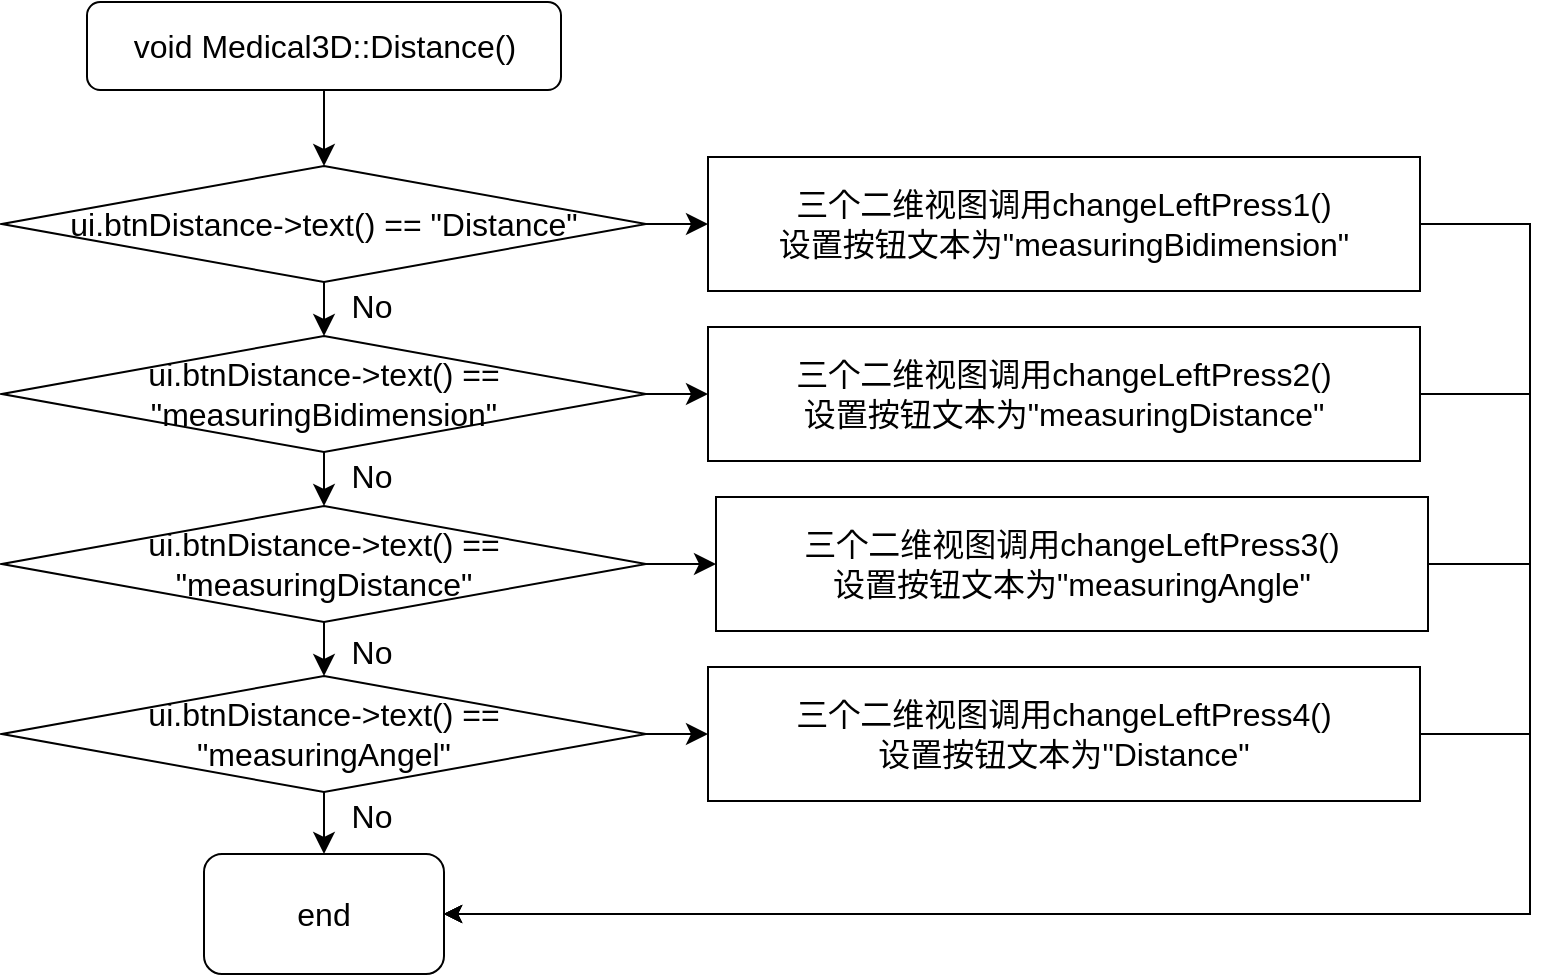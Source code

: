 <mxfile version="22.0.8" type="github">
  <diagram name="第 1 页" id="RQcP4bx2tq6C_gpuPIaD">
    <mxGraphModel dx="2345" dy="1783" grid="1" gridSize="10" guides="1" tooltips="1" connect="1" arrows="1" fold="1" page="1" pageScale="1" pageWidth="827" pageHeight="1169" math="0" shadow="0">
      <root>
        <mxCell id="0" />
        <mxCell id="1" parent="0" />
        <mxCell id="_TSY0I0suidC44yUt0tZ-1" value="" style="edgeStyle=none;curved=1;rounded=0;orthogonalLoop=1;jettySize=auto;html=1;fontSize=12;startSize=8;endSize=8;" edge="1" parent="1" source="_TSY0I0suidC44yUt0tZ-3" target="_TSY0I0suidC44yUt0tZ-6">
          <mxGeometry relative="1" as="geometry" />
        </mxCell>
        <mxCell id="_TSY0I0suidC44yUt0tZ-2" value="" style="edgeStyle=none;curved=1;rounded=0;orthogonalLoop=1;jettySize=auto;html=1;fontSize=12;startSize=8;endSize=8;" edge="1" parent="1" source="_TSY0I0suidC44yUt0tZ-3" target="_TSY0I0suidC44yUt0tZ-17">
          <mxGeometry relative="1" as="geometry" />
        </mxCell>
        <mxCell id="_TSY0I0suidC44yUt0tZ-3" value="ui.btnDistance-&amp;gt;text() == &quot;Distance&quot;" style="rhombus;whiteSpace=wrap;html=1;fontSize=16;rounded=0;" vertex="1" parent="1">
          <mxGeometry x="-74" y="-101" width="322" height="58" as="geometry" />
        </mxCell>
        <mxCell id="_TSY0I0suidC44yUt0tZ-4" value="" style="edgeStyle=none;curved=1;rounded=0;orthogonalLoop=1;jettySize=auto;html=1;fontSize=12;startSize=8;endSize=8;" edge="1" parent="1" source="_TSY0I0suidC44yUt0tZ-6" target="_TSY0I0suidC44yUt0tZ-9">
          <mxGeometry relative="1" as="geometry" />
        </mxCell>
        <mxCell id="_TSY0I0suidC44yUt0tZ-5" value="" style="edgeStyle=none;curved=1;rounded=0;orthogonalLoop=1;jettySize=auto;html=1;fontSize=12;startSize=8;endSize=8;" edge="1" parent="1" source="_TSY0I0suidC44yUt0tZ-6" target="_TSY0I0suidC44yUt0tZ-18">
          <mxGeometry relative="1" as="geometry" />
        </mxCell>
        <mxCell id="_TSY0I0suidC44yUt0tZ-6" value="ui.btnDistance-&amp;gt;text() == &quot;measuringBidimension&quot;" style="rhombus;whiteSpace=wrap;html=1;fontSize=16;rounded=0;" vertex="1" parent="1">
          <mxGeometry x="-74" y="-16" width="322" height="58" as="geometry" />
        </mxCell>
        <mxCell id="_TSY0I0suidC44yUt0tZ-7" value="" style="edgeStyle=none;curved=1;rounded=0;orthogonalLoop=1;jettySize=auto;html=1;fontSize=12;startSize=8;endSize=8;" edge="1" parent="1" source="_TSY0I0suidC44yUt0tZ-9" target="_TSY0I0suidC44yUt0tZ-12">
          <mxGeometry relative="1" as="geometry" />
        </mxCell>
        <mxCell id="_TSY0I0suidC44yUt0tZ-8" value="" style="edgeStyle=none;curved=1;rounded=0;orthogonalLoop=1;jettySize=auto;html=1;fontSize=12;startSize=8;endSize=8;" edge="1" parent="1" source="_TSY0I0suidC44yUt0tZ-9" target="_TSY0I0suidC44yUt0tZ-19">
          <mxGeometry relative="1" as="geometry" />
        </mxCell>
        <mxCell id="_TSY0I0suidC44yUt0tZ-9" value="ui.btnDistance-&amp;gt;text() == &quot;measuringDistance&quot;" style="rhombus;whiteSpace=wrap;html=1;fontSize=16;rounded=0;" vertex="1" parent="1">
          <mxGeometry x="-74" y="69" width="322" height="58" as="geometry" />
        </mxCell>
        <mxCell id="_TSY0I0suidC44yUt0tZ-10" value="" style="edgeStyle=none;curved=1;rounded=0;orthogonalLoop=1;jettySize=auto;html=1;fontSize=12;startSize=8;endSize=8;" edge="1" parent="1" source="_TSY0I0suidC44yUt0tZ-12" target="_TSY0I0suidC44yUt0tZ-20">
          <mxGeometry relative="1" as="geometry" />
        </mxCell>
        <mxCell id="_TSY0I0suidC44yUt0tZ-11" value="" style="edgeStyle=none;curved=1;rounded=0;orthogonalLoop=1;jettySize=auto;html=1;fontSize=12;startSize=8;endSize=8;" edge="1" parent="1" source="_TSY0I0suidC44yUt0tZ-12" target="_TSY0I0suidC44yUt0tZ-21">
          <mxGeometry relative="1" as="geometry" />
        </mxCell>
        <mxCell id="_TSY0I0suidC44yUt0tZ-12" value="ui.btnDistance-&amp;gt;text() == &lt;br&gt;&quot;measuringAngel&quot;" style="rhombus;whiteSpace=wrap;html=1;fontSize=16;rounded=0;" vertex="1" parent="1">
          <mxGeometry x="-74" y="154" width="322" height="58" as="geometry" />
        </mxCell>
        <mxCell id="_TSY0I0suidC44yUt0tZ-13" value="No" style="text;html=1;strokeColor=none;fillColor=none;align=center;verticalAlign=middle;whiteSpace=wrap;rounded=0;fontSize=16;" vertex="1" parent="1">
          <mxGeometry x="81" y="-46" width="60" height="30" as="geometry" />
        </mxCell>
        <mxCell id="_TSY0I0suidC44yUt0tZ-14" value="No" style="text;html=1;strokeColor=none;fillColor=none;align=center;verticalAlign=middle;whiteSpace=wrap;rounded=0;fontSize=16;" vertex="1" parent="1">
          <mxGeometry x="81" y="39" width="60" height="30" as="geometry" />
        </mxCell>
        <mxCell id="_TSY0I0suidC44yUt0tZ-15" value="No" style="text;html=1;strokeColor=none;fillColor=none;align=center;verticalAlign=middle;whiteSpace=wrap;rounded=0;fontSize=16;" vertex="1" parent="1">
          <mxGeometry x="81" y="127" width="60" height="30" as="geometry" />
        </mxCell>
        <mxCell id="_TSY0I0suidC44yUt0tZ-16" value="No" style="text;html=1;strokeColor=none;fillColor=none;align=center;verticalAlign=middle;whiteSpace=wrap;rounded=0;fontSize=16;" vertex="1" parent="1">
          <mxGeometry x="81" y="209" width="60" height="30" as="geometry" />
        </mxCell>
        <mxCell id="_TSY0I0suidC44yUt0tZ-24" style="edgeStyle=orthogonalEdgeStyle;rounded=0;orthogonalLoop=1;jettySize=auto;html=1;exitX=1;exitY=0.5;exitDx=0;exitDy=0;entryX=1;entryY=0.5;entryDx=0;entryDy=0;" edge="1" parent="1" source="_TSY0I0suidC44yUt0tZ-17" target="_TSY0I0suidC44yUt0tZ-21">
          <mxGeometry relative="1" as="geometry">
            <Array as="points">
              <mxPoint x="690" y="-72" />
              <mxPoint x="690" y="273" />
            </Array>
          </mxGeometry>
        </mxCell>
        <mxCell id="_TSY0I0suidC44yUt0tZ-17" value="&lt;div&gt;三个二维视图调用changeLeftPress1()&lt;/div&gt;&lt;div&gt;&lt;span style=&quot;background-color: initial;&quot;&gt;设置按钮文本为&lt;/span&gt;&lt;span style=&quot;background-color: initial;&quot;&gt;&quot;measuringBidimension&quot;&lt;/span&gt;&lt;/div&gt;" style="whiteSpace=wrap;html=1;fontSize=16;rounded=0;" vertex="1" parent="1">
          <mxGeometry x="279" y="-105.5" width="356" height="67" as="geometry" />
        </mxCell>
        <mxCell id="_TSY0I0suidC44yUt0tZ-25" style="edgeStyle=orthogonalEdgeStyle;rounded=0;orthogonalLoop=1;jettySize=auto;html=1;exitX=1;exitY=0.5;exitDx=0;exitDy=0;entryX=1;entryY=0.5;entryDx=0;entryDy=0;" edge="1" parent="1" source="_TSY0I0suidC44yUt0tZ-18" target="_TSY0I0suidC44yUt0tZ-21">
          <mxGeometry relative="1" as="geometry">
            <mxPoint x="150" y="270" as="targetPoint" />
            <Array as="points">
              <mxPoint x="690" y="13" />
              <mxPoint x="690" y="273" />
            </Array>
          </mxGeometry>
        </mxCell>
        <mxCell id="_TSY0I0suidC44yUt0tZ-18" value="&lt;div&gt;三个二维视图调用changeLeftPress2()&lt;/div&gt;&lt;div&gt;&lt;span style=&quot;background-color: initial;&quot;&gt;设置按钮文本为&lt;/span&gt;&lt;span style=&quot;background-color: initial;&quot;&gt;&quot;measuringDistance&quot;&lt;/span&gt;&lt;/div&gt;" style="whiteSpace=wrap;html=1;fontSize=16;rounded=0;" vertex="1" parent="1">
          <mxGeometry x="279" y="-20.5" width="356" height="67" as="geometry" />
        </mxCell>
        <mxCell id="_TSY0I0suidC44yUt0tZ-26" style="edgeStyle=orthogonalEdgeStyle;rounded=0;orthogonalLoop=1;jettySize=auto;html=1;exitX=1;exitY=0.5;exitDx=0;exitDy=0;entryX=1;entryY=0.5;entryDx=0;entryDy=0;" edge="1" parent="1" source="_TSY0I0suidC44yUt0tZ-19" target="_TSY0I0suidC44yUt0tZ-21">
          <mxGeometry relative="1" as="geometry">
            <mxPoint x="420" y="280" as="targetPoint" />
            <Array as="points">
              <mxPoint x="690" y="98" />
              <mxPoint x="690" y="273" />
            </Array>
          </mxGeometry>
        </mxCell>
        <mxCell id="_TSY0I0suidC44yUt0tZ-19" value="&lt;div&gt;三个二维视图调用changeLeftPress3()&lt;/div&gt;&lt;div&gt;&lt;span style=&quot;background-color: initial;&quot;&gt;设置按钮文本为&lt;/span&gt;&lt;span style=&quot;background-color: initial;&quot;&gt;&quot;measuringAngle&quot;&lt;/span&gt;&lt;/div&gt;" style="whiteSpace=wrap;html=1;fontSize=16;rounded=0;" vertex="1" parent="1">
          <mxGeometry x="283" y="64.5" width="356" height="67" as="geometry" />
        </mxCell>
        <mxCell id="_TSY0I0suidC44yUt0tZ-27" style="edgeStyle=orthogonalEdgeStyle;rounded=0;orthogonalLoop=1;jettySize=auto;html=1;exitX=1;exitY=0.5;exitDx=0;exitDy=0;entryX=1;entryY=0.5;entryDx=0;entryDy=0;" edge="1" parent="1" source="_TSY0I0suidC44yUt0tZ-20" target="_TSY0I0suidC44yUt0tZ-21">
          <mxGeometry relative="1" as="geometry">
            <Array as="points">
              <mxPoint x="690" y="183" />
              <mxPoint x="690" y="273" />
            </Array>
          </mxGeometry>
        </mxCell>
        <mxCell id="_TSY0I0suidC44yUt0tZ-20" value="&lt;div&gt;三个二维视图调用changeLeftPress4()&lt;/div&gt;&lt;div&gt;&lt;span style=&quot;background-color: initial;&quot;&gt;设置按钮文本为&lt;/span&gt;&lt;span style=&quot;background-color: initial;&quot;&gt;&quot;Distance&quot;&lt;/span&gt;&lt;/div&gt;" style="whiteSpace=wrap;html=1;fontSize=16;rounded=0;" vertex="1" parent="1">
          <mxGeometry x="279" y="149.5" width="356" height="67" as="geometry" />
        </mxCell>
        <mxCell id="_TSY0I0suidC44yUt0tZ-21" value="end" style="rounded=1;whiteSpace=wrap;html=1;fontSize=16;" vertex="1" parent="1">
          <mxGeometry x="27" y="243" width="120" height="60" as="geometry" />
        </mxCell>
        <mxCell id="_TSY0I0suidC44yUt0tZ-22" value="" style="edgeStyle=none;curved=1;rounded=0;orthogonalLoop=1;jettySize=auto;html=1;fontSize=12;startSize=8;endSize=8;entryX=0.5;entryY=0;entryDx=0;entryDy=0;" edge="1" parent="1" source="_TSY0I0suidC44yUt0tZ-23" target="_TSY0I0suidC44yUt0tZ-3">
          <mxGeometry relative="1" as="geometry" />
        </mxCell>
        <mxCell id="_TSY0I0suidC44yUt0tZ-23" value="void Medical3D::Distance()" style="rounded=1;whiteSpace=wrap;html=1;fontSize=16;" vertex="1" parent="1">
          <mxGeometry x="-31.5" y="-183" width="237" height="44" as="geometry" />
        </mxCell>
      </root>
    </mxGraphModel>
  </diagram>
</mxfile>
